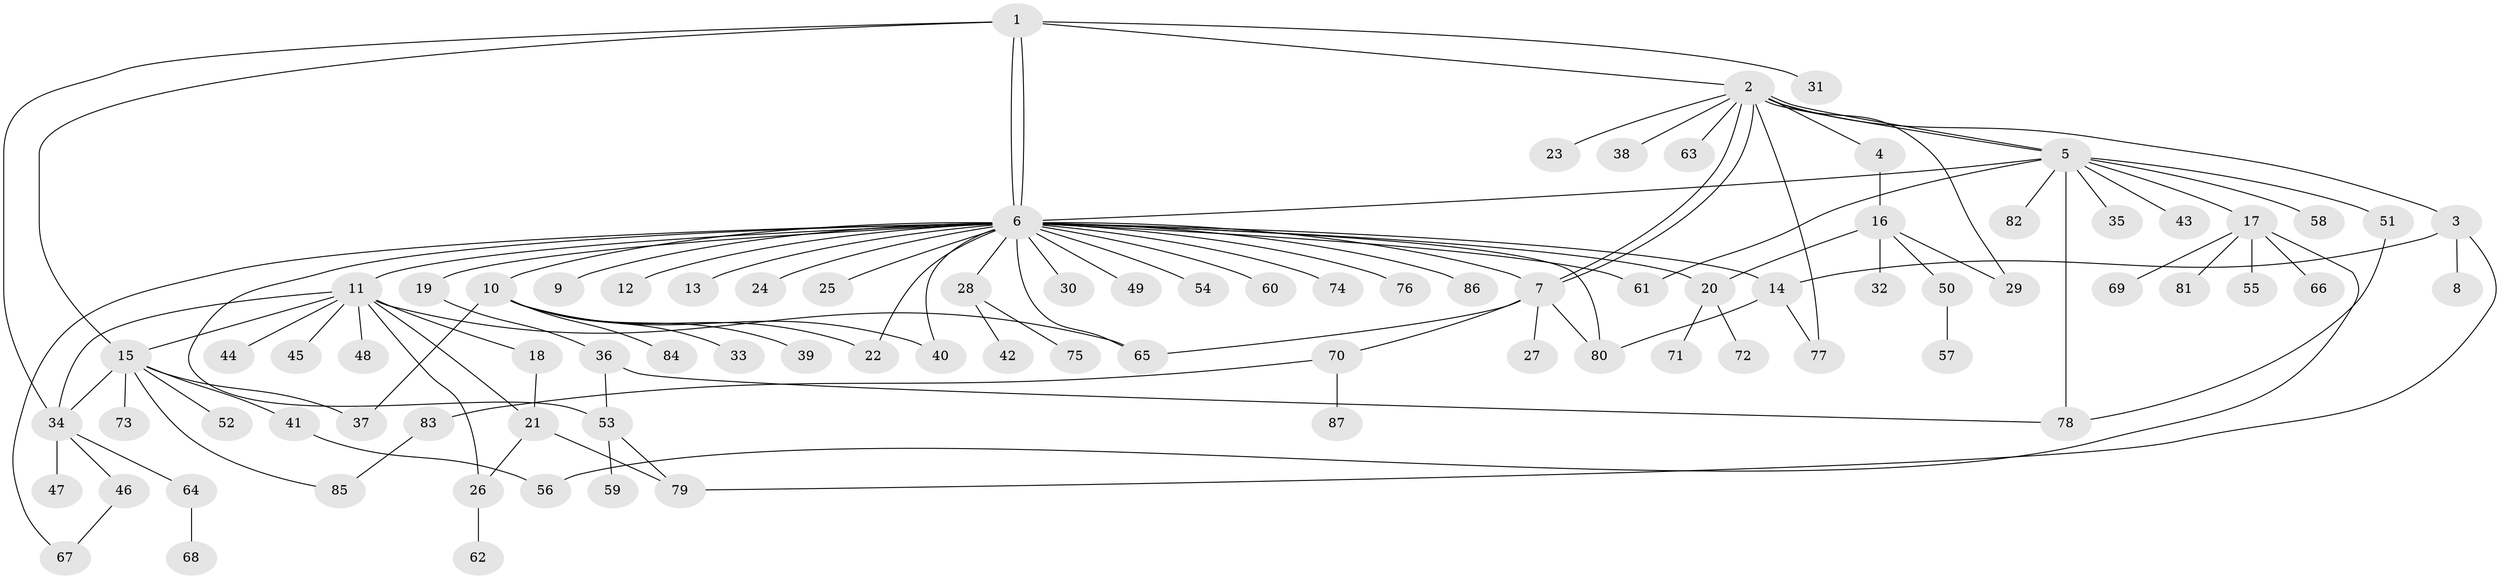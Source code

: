 // Generated by graph-tools (version 1.1) at 2025/01/03/09/25 03:01:49]
// undirected, 87 vertices, 116 edges
graph export_dot {
graph [start="1"]
  node [color=gray90,style=filled];
  1;
  2;
  3;
  4;
  5;
  6;
  7;
  8;
  9;
  10;
  11;
  12;
  13;
  14;
  15;
  16;
  17;
  18;
  19;
  20;
  21;
  22;
  23;
  24;
  25;
  26;
  27;
  28;
  29;
  30;
  31;
  32;
  33;
  34;
  35;
  36;
  37;
  38;
  39;
  40;
  41;
  42;
  43;
  44;
  45;
  46;
  47;
  48;
  49;
  50;
  51;
  52;
  53;
  54;
  55;
  56;
  57;
  58;
  59;
  60;
  61;
  62;
  63;
  64;
  65;
  66;
  67;
  68;
  69;
  70;
  71;
  72;
  73;
  74;
  75;
  76;
  77;
  78;
  79;
  80;
  81;
  82;
  83;
  84;
  85;
  86;
  87;
  1 -- 2;
  1 -- 6;
  1 -- 6;
  1 -- 15;
  1 -- 31;
  1 -- 34;
  2 -- 3;
  2 -- 4;
  2 -- 5;
  2 -- 5;
  2 -- 7;
  2 -- 7;
  2 -- 23;
  2 -- 29;
  2 -- 38;
  2 -- 63;
  2 -- 77;
  3 -- 8;
  3 -- 14;
  3 -- 79;
  4 -- 16;
  5 -- 6;
  5 -- 17;
  5 -- 35;
  5 -- 43;
  5 -- 51;
  5 -- 58;
  5 -- 61;
  5 -- 78;
  5 -- 82;
  6 -- 7;
  6 -- 9;
  6 -- 10;
  6 -- 11;
  6 -- 12;
  6 -- 13;
  6 -- 14;
  6 -- 19;
  6 -- 20;
  6 -- 22;
  6 -- 24;
  6 -- 25;
  6 -- 28;
  6 -- 30;
  6 -- 40;
  6 -- 49;
  6 -- 53;
  6 -- 54;
  6 -- 60;
  6 -- 61;
  6 -- 65;
  6 -- 67;
  6 -- 74;
  6 -- 76;
  6 -- 80;
  6 -- 86;
  7 -- 27;
  7 -- 65;
  7 -- 70;
  7 -- 80;
  10 -- 22;
  10 -- 33;
  10 -- 37;
  10 -- 39;
  10 -- 40;
  10 -- 84;
  11 -- 15;
  11 -- 18;
  11 -- 21;
  11 -- 26;
  11 -- 34;
  11 -- 44;
  11 -- 45;
  11 -- 48;
  11 -- 65;
  14 -- 77;
  14 -- 80;
  15 -- 34;
  15 -- 37;
  15 -- 41;
  15 -- 52;
  15 -- 73;
  15 -- 85;
  16 -- 20;
  16 -- 29;
  16 -- 32;
  16 -- 50;
  17 -- 55;
  17 -- 56;
  17 -- 66;
  17 -- 69;
  17 -- 81;
  18 -- 21;
  19 -- 36;
  20 -- 71;
  20 -- 72;
  21 -- 26;
  21 -- 79;
  26 -- 62;
  28 -- 42;
  28 -- 75;
  34 -- 46;
  34 -- 47;
  34 -- 64;
  36 -- 53;
  36 -- 78;
  41 -- 56;
  46 -- 67;
  50 -- 57;
  51 -- 78;
  53 -- 59;
  53 -- 79;
  64 -- 68;
  70 -- 83;
  70 -- 87;
  83 -- 85;
}
